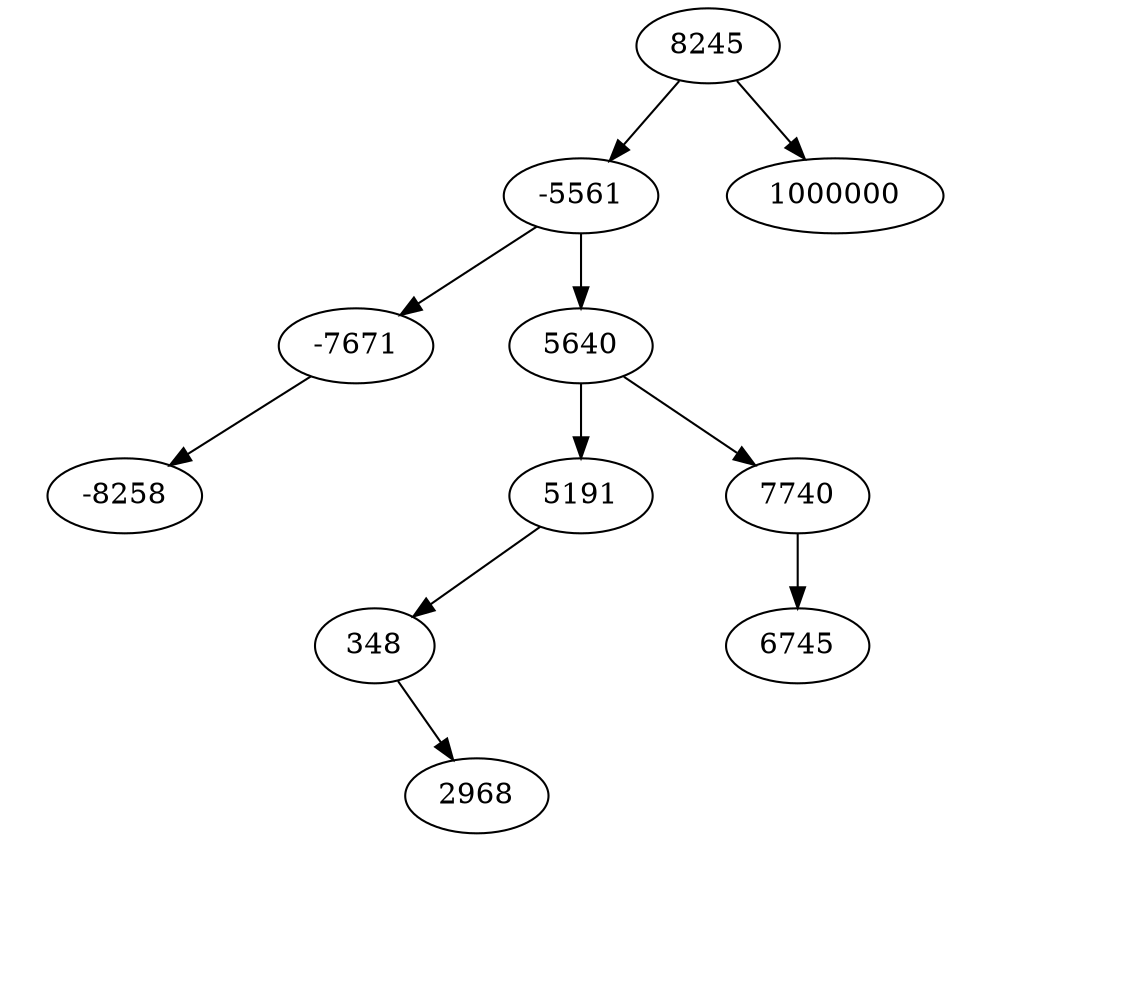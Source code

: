 digraph BST {
-8258 -> null_8258 [style=invis];
null_8258[style=invis];
-8258 -> null_8258 [style=invis];
null_8258[style=invis];
-7671 -> -8258;
-7671 -> null_7671 [style=invis];
null_7671[style=invis];
-5561 -> -7671;
-5561 -> 5640;
348 -> null348 [style=invis];
null348[style=invis];
348 -> 2968;
2968 -> null2968 [style=invis];
null2968[style=invis];
2968 -> null2968 [style=invis];
null2968[style=invis];
5191 -> 348;
5191 -> null5191 [style=invis];
null5191[style=invis];
5640 -> 5191;
5640 -> 7740;
6745 -> null6745 [style=invis];
null6745[style=invis];
6745 -> null6745 [style=invis];
null6745[style=invis];
7740 -> 6745;
7740 -> null7740 [style=invis];
null7740[style=invis];
8245 -> -5561;
8245 -> 1000000;
1000000 -> null1000000 [style=invis];
null1000000[style=invis];
1000000 -> null1000000 [style=invis];
null1000000[style=invis];
}
